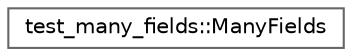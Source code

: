 digraph "类继承关系图"
{
 // LATEX_PDF_SIZE
  bgcolor="transparent";
  edge [fontname=Helvetica,fontsize=10,labelfontname=Helvetica,labelfontsize=10];
  node [fontname=Helvetica,fontsize=10,shape=box,height=0.2,width=0.4];
  rankdir="LR";
  Node0 [id="Node000000",label="test_many_fields::ManyFields",height=0.2,width=0.4,color="grey40", fillcolor="white", style="filled",URL="$classtest__many__fields_1_1_many_fields.html",tooltip=" "];
}
